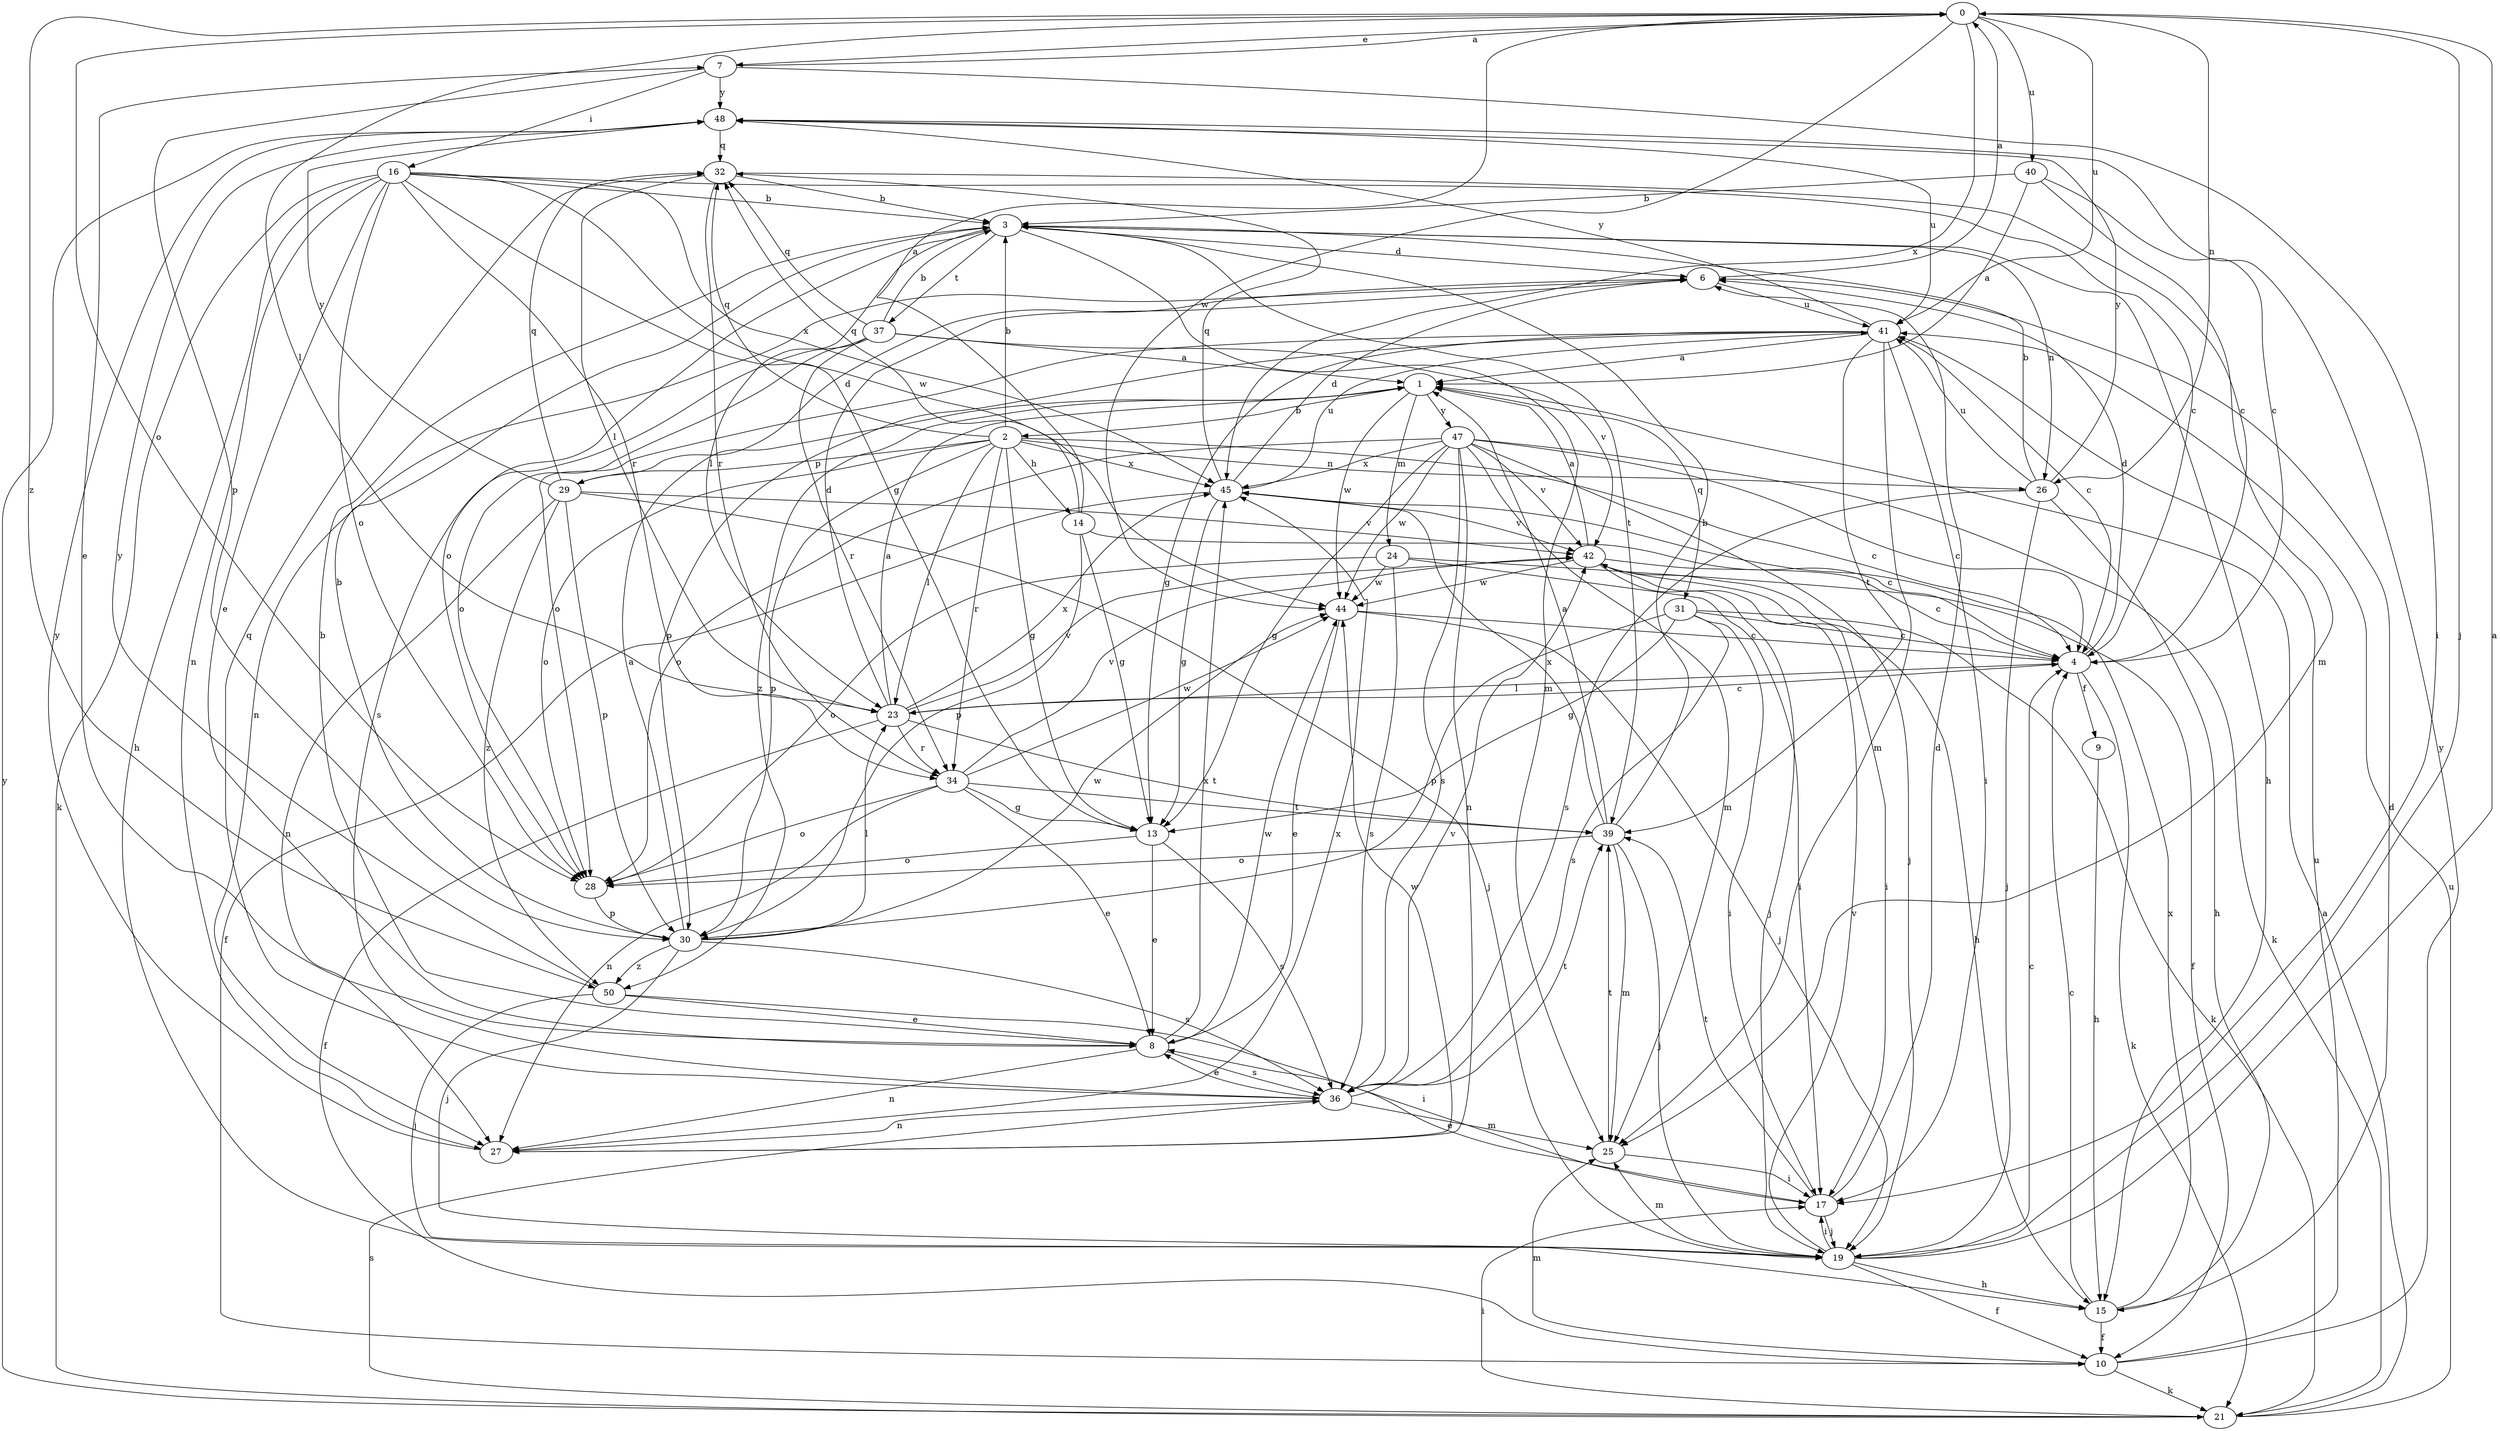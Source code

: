 strict digraph  {
0;
1;
2;
3;
4;
6;
7;
8;
9;
10;
13;
14;
15;
16;
17;
19;
21;
23;
24;
25;
26;
27;
28;
29;
30;
31;
32;
34;
36;
37;
39;
40;
41;
42;
44;
45;
47;
48;
50;
0 -> 7  [label=e];
0 -> 19  [label=j];
0 -> 23  [label=l];
0 -> 26  [label=n];
0 -> 28  [label=o];
0 -> 40  [label=u];
0 -> 41  [label=u];
0 -> 44  [label=w];
0 -> 45  [label=x];
0 -> 50  [label=z];
1 -> 2  [label=b];
1 -> 24  [label=m];
1 -> 31  [label=q];
1 -> 44  [label=w];
1 -> 47  [label=y];
1 -> 50  [label=z];
2 -> 3  [label=b];
2 -> 4  [label=c];
2 -> 13  [label=g];
2 -> 14  [label=h];
2 -> 23  [label=l];
2 -> 26  [label=n];
2 -> 28  [label=o];
2 -> 29  [label=p];
2 -> 30  [label=p];
2 -> 32  [label=q];
2 -> 34  [label=r];
2 -> 45  [label=x];
3 -> 6  [label=d];
3 -> 15  [label=h];
3 -> 23  [label=l];
3 -> 25  [label=m];
3 -> 26  [label=n];
3 -> 28  [label=o];
3 -> 37  [label=t];
3 -> 39  [label=t];
4 -> 6  [label=d];
4 -> 9  [label=f];
4 -> 21  [label=k];
4 -> 23  [label=l];
6 -> 0  [label=a];
6 -> 27  [label=n];
6 -> 41  [label=u];
7 -> 0  [label=a];
7 -> 16  [label=i];
7 -> 17  [label=i];
7 -> 30  [label=p];
7 -> 48  [label=y];
8 -> 3  [label=b];
8 -> 7  [label=e];
8 -> 27  [label=n];
8 -> 36  [label=s];
8 -> 44  [label=w];
8 -> 45  [label=x];
9 -> 15  [label=h];
10 -> 21  [label=k];
10 -> 25  [label=m];
10 -> 41  [label=u];
10 -> 48  [label=y];
13 -> 8  [label=e];
13 -> 28  [label=o];
13 -> 36  [label=s];
14 -> 0  [label=a];
14 -> 4  [label=c];
14 -> 13  [label=g];
14 -> 30  [label=p];
14 -> 32  [label=q];
15 -> 4  [label=c];
15 -> 6  [label=d];
15 -> 10  [label=f];
15 -> 45  [label=x];
16 -> 3  [label=b];
16 -> 4  [label=c];
16 -> 8  [label=e];
16 -> 13  [label=g];
16 -> 15  [label=h];
16 -> 21  [label=k];
16 -> 27  [label=n];
16 -> 28  [label=o];
16 -> 34  [label=r];
16 -> 44  [label=w];
16 -> 45  [label=x];
17 -> 6  [label=d];
17 -> 8  [label=e];
17 -> 19  [label=j];
17 -> 39  [label=t];
19 -> 0  [label=a];
19 -> 4  [label=c];
19 -> 10  [label=f];
19 -> 15  [label=h];
19 -> 17  [label=i];
19 -> 25  [label=m];
19 -> 42  [label=v];
21 -> 1  [label=a];
21 -> 17  [label=i];
21 -> 36  [label=s];
21 -> 41  [label=u];
21 -> 48  [label=y];
23 -> 1  [label=a];
23 -> 4  [label=c];
23 -> 6  [label=d];
23 -> 10  [label=f];
23 -> 34  [label=r];
23 -> 39  [label=t];
23 -> 42  [label=v];
23 -> 45  [label=x];
24 -> 10  [label=f];
24 -> 17  [label=i];
24 -> 28  [label=o];
24 -> 36  [label=s];
24 -> 44  [label=w];
25 -> 17  [label=i];
25 -> 39  [label=t];
26 -> 3  [label=b];
26 -> 15  [label=h];
26 -> 19  [label=j];
26 -> 36  [label=s];
26 -> 41  [label=u];
26 -> 48  [label=y];
27 -> 44  [label=w];
27 -> 45  [label=x];
27 -> 48  [label=y];
28 -> 30  [label=p];
29 -> 6  [label=d];
29 -> 19  [label=j];
29 -> 27  [label=n];
29 -> 30  [label=p];
29 -> 32  [label=q];
29 -> 42  [label=v];
29 -> 48  [label=y];
29 -> 50  [label=z];
30 -> 1  [label=a];
30 -> 3  [label=b];
30 -> 19  [label=j];
30 -> 23  [label=l];
30 -> 36  [label=s];
30 -> 44  [label=w];
30 -> 50  [label=z];
31 -> 4  [label=c];
31 -> 13  [label=g];
31 -> 17  [label=i];
31 -> 21  [label=k];
31 -> 30  [label=p];
31 -> 36  [label=s];
32 -> 3  [label=b];
32 -> 4  [label=c];
32 -> 23  [label=l];
32 -> 34  [label=r];
34 -> 8  [label=e];
34 -> 13  [label=g];
34 -> 27  [label=n];
34 -> 28  [label=o];
34 -> 39  [label=t];
34 -> 42  [label=v];
34 -> 44  [label=w];
36 -> 8  [label=e];
36 -> 25  [label=m];
36 -> 27  [label=n];
36 -> 32  [label=q];
36 -> 39  [label=t];
36 -> 42  [label=v];
37 -> 1  [label=a];
37 -> 3  [label=b];
37 -> 28  [label=o];
37 -> 32  [label=q];
37 -> 34  [label=r];
37 -> 36  [label=s];
37 -> 42  [label=v];
39 -> 1  [label=a];
39 -> 3  [label=b];
39 -> 19  [label=j];
39 -> 25  [label=m];
39 -> 28  [label=o];
39 -> 45  [label=x];
40 -> 1  [label=a];
40 -> 3  [label=b];
40 -> 4  [label=c];
40 -> 25  [label=m];
41 -> 1  [label=a];
41 -> 4  [label=c];
41 -> 13  [label=g];
41 -> 17  [label=i];
41 -> 25  [label=m];
41 -> 28  [label=o];
41 -> 30  [label=p];
41 -> 39  [label=t];
41 -> 48  [label=y];
42 -> 1  [label=a];
42 -> 4  [label=c];
42 -> 15  [label=h];
42 -> 17  [label=i];
42 -> 19  [label=j];
42 -> 44  [label=w];
44 -> 4  [label=c];
44 -> 8  [label=e];
44 -> 19  [label=j];
45 -> 6  [label=d];
45 -> 10  [label=f];
45 -> 13  [label=g];
45 -> 32  [label=q];
45 -> 41  [label=u];
45 -> 42  [label=v];
47 -> 4  [label=c];
47 -> 13  [label=g];
47 -> 19  [label=j];
47 -> 21  [label=k];
47 -> 25  [label=m];
47 -> 27  [label=n];
47 -> 28  [label=o];
47 -> 36  [label=s];
47 -> 42  [label=v];
47 -> 44  [label=w];
47 -> 45  [label=x];
48 -> 32  [label=q];
48 -> 41  [label=u];
50 -> 8  [label=e];
50 -> 17  [label=i];
50 -> 19  [label=j];
50 -> 48  [label=y];
}
